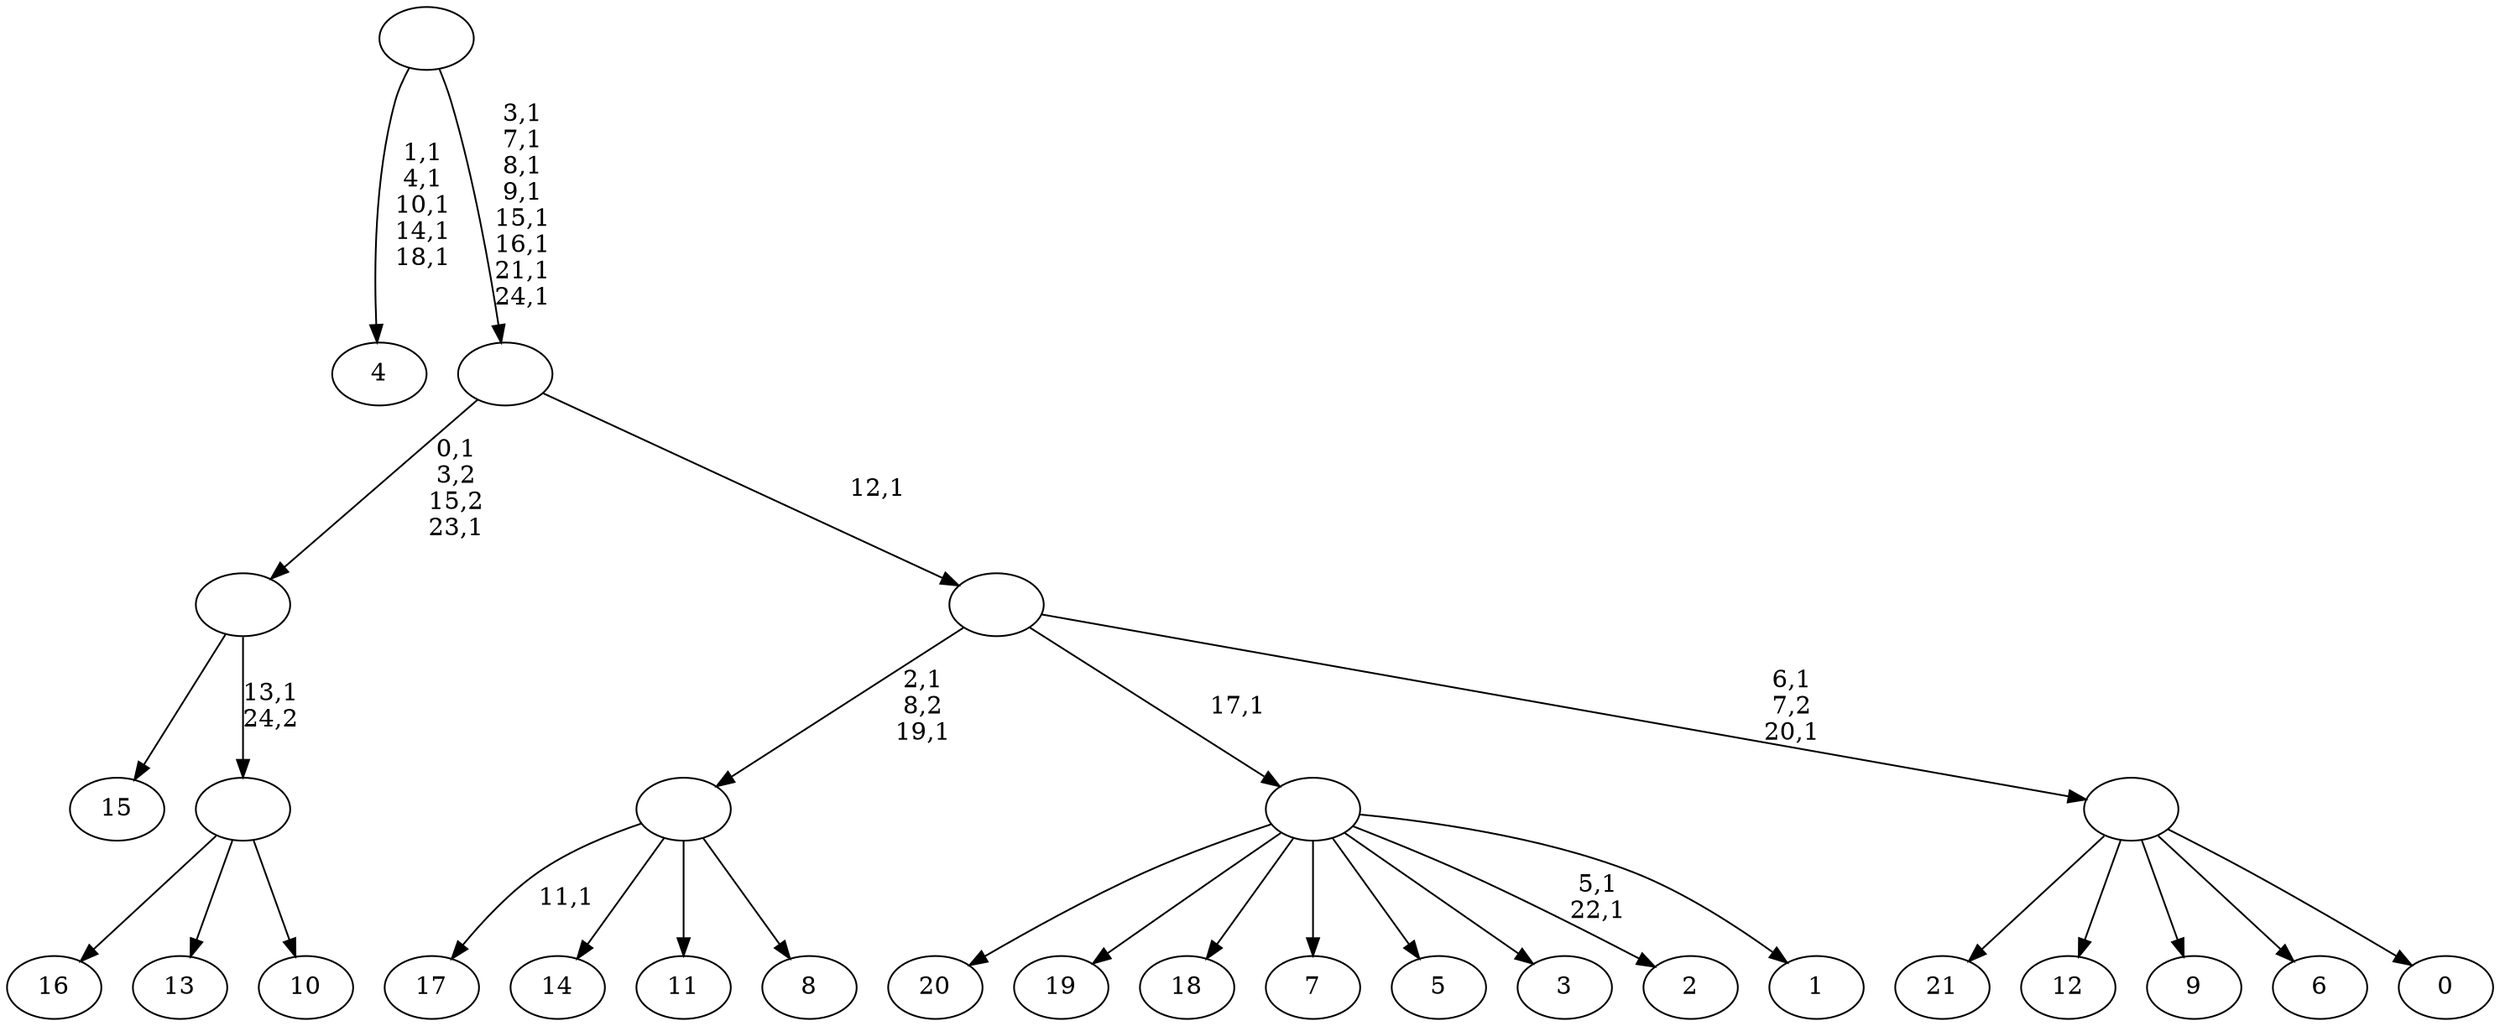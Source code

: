 digraph T {
	47 [label="21"]
	46 [label="20"]
	45 [label="19"]
	44 [label="18"]
	43 [label="17"]
	41 [label="16"]
	40 [label="15"]
	39 [label="14"]
	38 [label="13"]
	37 [label="12"]
	36 [label="11"]
	35 [label="10"]
	34 [label=""]
	33 [label=""]
	31 [label="9"]
	30 [label="8"]
	29 [label=""]
	27 [label="7"]
	26 [label="6"]
	25 [label="5"]
	24 [label="4"]
	18 [label="3"]
	17 [label="2"]
	14 [label="1"]
	13 [label=""]
	12 [label="0"]
	11 [label=""]
	9 [label=""]
	8 [label=""]
	0 [label=""]
	34 -> 41 [label=""]
	34 -> 38 [label=""]
	34 -> 35 [label=""]
	33 -> 40 [label=""]
	33 -> 34 [label="13,1\n24,2"]
	29 -> 43 [label="11,1"]
	29 -> 39 [label=""]
	29 -> 36 [label=""]
	29 -> 30 [label=""]
	13 -> 17 [label="5,1\n22,1"]
	13 -> 46 [label=""]
	13 -> 45 [label=""]
	13 -> 44 [label=""]
	13 -> 27 [label=""]
	13 -> 25 [label=""]
	13 -> 18 [label=""]
	13 -> 14 [label=""]
	11 -> 47 [label=""]
	11 -> 37 [label=""]
	11 -> 31 [label=""]
	11 -> 26 [label=""]
	11 -> 12 [label=""]
	9 -> 11 [label="6,1\n7,2\n20,1"]
	9 -> 29 [label="2,1\n8,2\n19,1"]
	9 -> 13 [label="17,1"]
	8 -> 33 [label="0,1\n3,2\n15,2\n23,1"]
	8 -> 9 [label="12,1"]
	0 -> 8 [label="3,1\n7,1\n8,1\n9,1\n15,1\n16,1\n21,1\n24,1"]
	0 -> 24 [label="1,1\n4,1\n10,1\n14,1\n18,1"]
}
